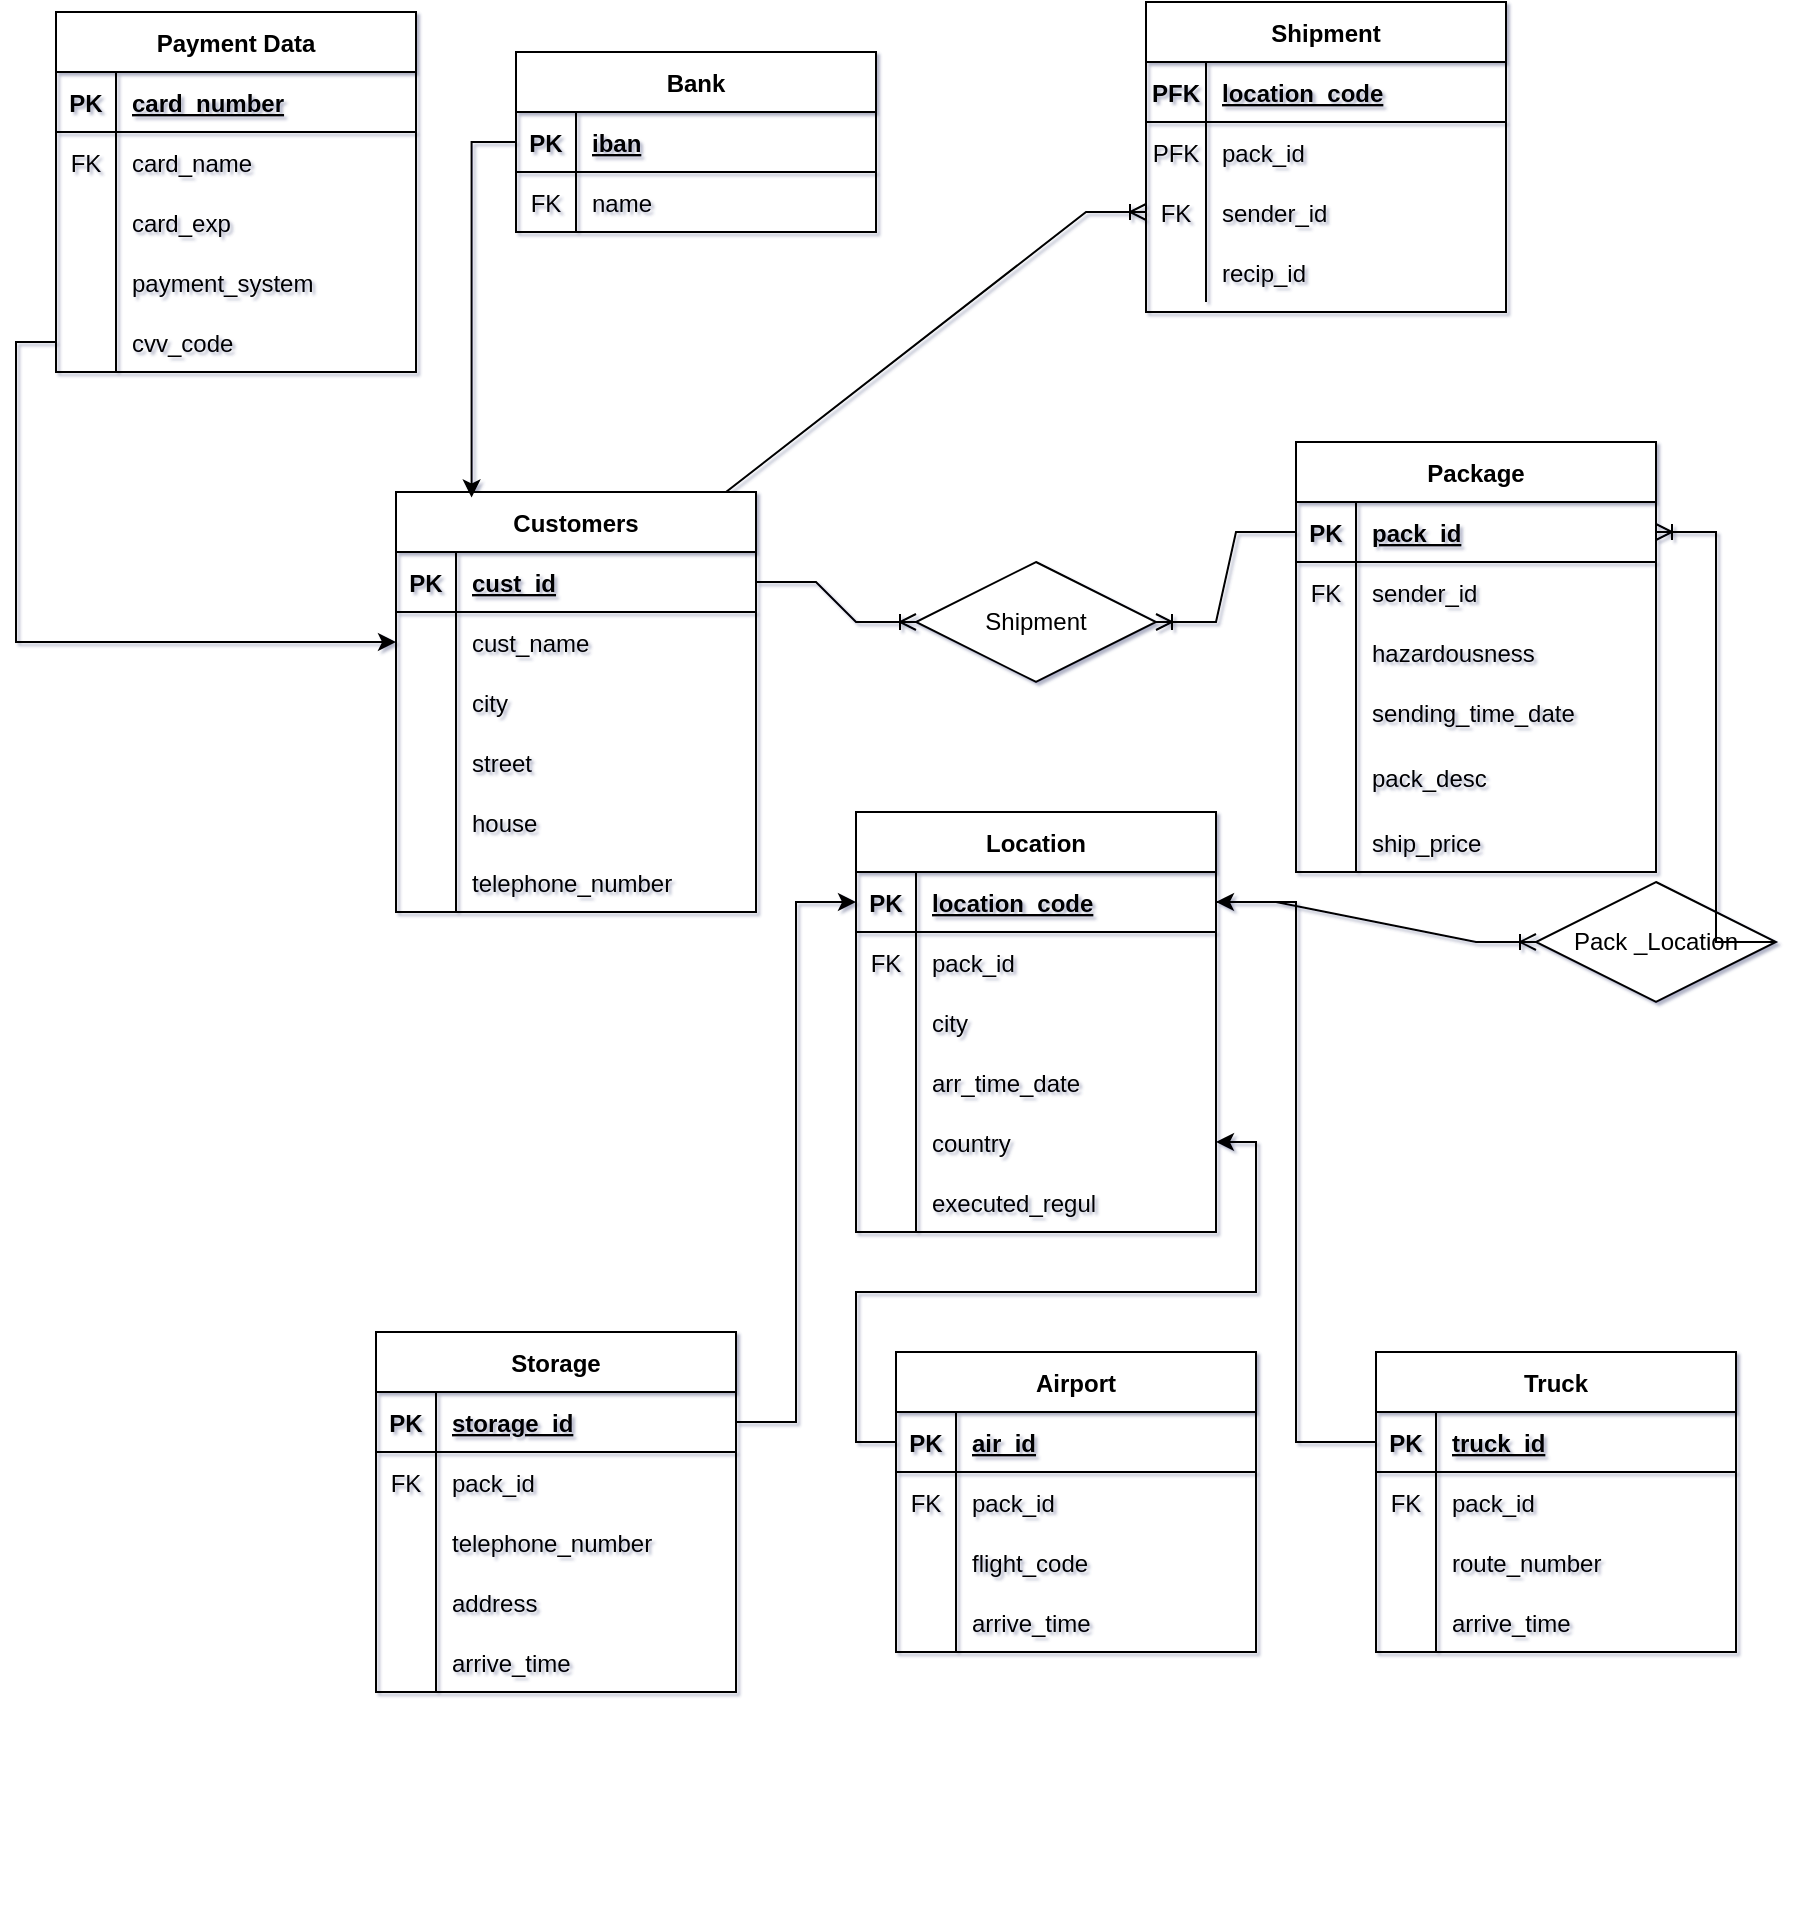<mxfile version="15.4.0" type="device"><diagram id="-fD3JtY-mgvB8SWq14IT" name="Page-1"><mxGraphModel dx="2653" dy="2042" grid="1" gridSize="10" guides="1" tooltips="1" connect="1" arrows="1" fold="1" page="1" pageScale="1" pageWidth="827" pageHeight="1169" math="0" shadow="1"><root><mxCell id="0"/><mxCell id="1" parent="0"/><mxCell id="LH8_ig7XEX3plOLMQB7P-1" value="Customers" style="shape=table;startSize=30;container=1;collapsible=1;childLayout=tableLayout;fixedRows=1;rowLines=0;fontStyle=1;align=center;resizeLast=1;" parent="1" vertex="1"><mxGeometry x="120" y="110" width="180" height="210" as="geometry"/></mxCell><mxCell id="LH8_ig7XEX3plOLMQB7P-2" value="" style="shape=partialRectangle;collapsible=0;dropTarget=0;pointerEvents=0;fillColor=none;top=0;left=0;bottom=1;right=0;points=[[0,0.5],[1,0.5]];portConstraint=eastwest;" parent="LH8_ig7XEX3plOLMQB7P-1" vertex="1"><mxGeometry y="30" width="180" height="30" as="geometry"/></mxCell><mxCell id="LH8_ig7XEX3plOLMQB7P-3" value="PK" style="shape=partialRectangle;connectable=0;fillColor=none;top=0;left=0;bottom=0;right=0;fontStyle=1;overflow=hidden;" parent="LH8_ig7XEX3plOLMQB7P-2" vertex="1"><mxGeometry width="30" height="30" as="geometry"><mxRectangle width="30" height="30" as="alternateBounds"/></mxGeometry></mxCell><mxCell id="LH8_ig7XEX3plOLMQB7P-4" value="cust_id" style="shape=partialRectangle;connectable=0;fillColor=none;top=0;left=0;bottom=0;right=0;align=left;spacingLeft=6;fontStyle=5;overflow=hidden;" parent="LH8_ig7XEX3plOLMQB7P-2" vertex="1"><mxGeometry x="30" width="150" height="30" as="geometry"><mxRectangle width="150" height="30" as="alternateBounds"/></mxGeometry></mxCell><mxCell id="LH8_ig7XEX3plOLMQB7P-5" value="" style="shape=partialRectangle;collapsible=0;dropTarget=0;pointerEvents=0;fillColor=none;top=0;left=0;bottom=0;right=0;points=[[0,0.5],[1,0.5]];portConstraint=eastwest;" parent="LH8_ig7XEX3plOLMQB7P-1" vertex="1"><mxGeometry y="60" width="180" height="30" as="geometry"/></mxCell><mxCell id="LH8_ig7XEX3plOLMQB7P-6" value="" style="shape=partialRectangle;connectable=0;fillColor=none;top=0;left=0;bottom=0;right=0;editable=1;overflow=hidden;" parent="LH8_ig7XEX3plOLMQB7P-5" vertex="1"><mxGeometry width="30" height="30" as="geometry"><mxRectangle width="30" height="30" as="alternateBounds"/></mxGeometry></mxCell><mxCell id="LH8_ig7XEX3plOLMQB7P-7" value="cust_name" style="shape=partialRectangle;connectable=0;fillColor=none;top=0;left=0;bottom=0;right=0;align=left;spacingLeft=6;overflow=hidden;" parent="LH8_ig7XEX3plOLMQB7P-5" vertex="1"><mxGeometry x="30" width="150" height="30" as="geometry"><mxRectangle width="150" height="30" as="alternateBounds"/></mxGeometry></mxCell><mxCell id="LH8_ig7XEX3plOLMQB7P-8" value="" style="shape=partialRectangle;collapsible=0;dropTarget=0;pointerEvents=0;fillColor=none;top=0;left=0;bottom=0;right=0;points=[[0,0.5],[1,0.5]];portConstraint=eastwest;" parent="LH8_ig7XEX3plOLMQB7P-1" vertex="1"><mxGeometry y="90" width="180" height="30" as="geometry"/></mxCell><mxCell id="LH8_ig7XEX3plOLMQB7P-9" value="" style="shape=partialRectangle;connectable=0;fillColor=none;top=0;left=0;bottom=0;right=0;editable=1;overflow=hidden;" parent="LH8_ig7XEX3plOLMQB7P-8" vertex="1"><mxGeometry width="30" height="30" as="geometry"><mxRectangle width="30" height="30" as="alternateBounds"/></mxGeometry></mxCell><mxCell id="LH8_ig7XEX3plOLMQB7P-10" value="city" style="shape=partialRectangle;connectable=0;fillColor=none;top=0;left=0;bottom=0;right=0;align=left;spacingLeft=6;overflow=hidden;" parent="LH8_ig7XEX3plOLMQB7P-8" vertex="1"><mxGeometry x="30" width="150" height="30" as="geometry"><mxRectangle width="150" height="30" as="alternateBounds"/></mxGeometry></mxCell><mxCell id="l93I44ReoinHnY8rsTJu-19" value="" style="shape=partialRectangle;collapsible=0;dropTarget=0;pointerEvents=0;fillColor=none;top=0;left=0;bottom=0;right=0;points=[[0,0.5],[1,0.5]];portConstraint=eastwest;" vertex="1" parent="LH8_ig7XEX3plOLMQB7P-1"><mxGeometry y="120" width="180" height="30" as="geometry"/></mxCell><mxCell id="l93I44ReoinHnY8rsTJu-20" value="" style="shape=partialRectangle;connectable=0;fillColor=none;top=0;left=0;bottom=0;right=0;editable=1;overflow=hidden;" vertex="1" parent="l93I44ReoinHnY8rsTJu-19"><mxGeometry width="30" height="30" as="geometry"><mxRectangle width="30" height="30" as="alternateBounds"/></mxGeometry></mxCell><mxCell id="l93I44ReoinHnY8rsTJu-21" value="street" style="shape=partialRectangle;connectable=0;fillColor=none;top=0;left=0;bottom=0;right=0;align=left;spacingLeft=6;overflow=hidden;" vertex="1" parent="l93I44ReoinHnY8rsTJu-19"><mxGeometry x="30" width="150" height="30" as="geometry"><mxRectangle width="150" height="30" as="alternateBounds"/></mxGeometry></mxCell><mxCell id="l93I44ReoinHnY8rsTJu-22" value="" style="shape=partialRectangle;collapsible=0;dropTarget=0;pointerEvents=0;fillColor=none;top=0;left=0;bottom=0;right=0;points=[[0,0.5],[1,0.5]];portConstraint=eastwest;" vertex="1" parent="LH8_ig7XEX3plOLMQB7P-1"><mxGeometry y="150" width="180" height="30" as="geometry"/></mxCell><mxCell id="l93I44ReoinHnY8rsTJu-23" value="" style="shape=partialRectangle;connectable=0;fillColor=none;top=0;left=0;bottom=0;right=0;editable=1;overflow=hidden;" vertex="1" parent="l93I44ReoinHnY8rsTJu-22"><mxGeometry width="30" height="30" as="geometry"><mxRectangle width="30" height="30" as="alternateBounds"/></mxGeometry></mxCell><mxCell id="l93I44ReoinHnY8rsTJu-24" value="house" style="shape=partialRectangle;connectable=0;fillColor=none;top=0;left=0;bottom=0;right=0;align=left;spacingLeft=6;overflow=hidden;" vertex="1" parent="l93I44ReoinHnY8rsTJu-22"><mxGeometry x="30" width="150" height="30" as="geometry"><mxRectangle width="150" height="30" as="alternateBounds"/></mxGeometry></mxCell><mxCell id="LH8_ig7XEX3plOLMQB7P-11" value="" style="shape=partialRectangle;collapsible=0;dropTarget=0;pointerEvents=0;fillColor=none;top=0;left=0;bottom=0;right=0;points=[[0,0.5],[1,0.5]];portConstraint=eastwest;" parent="LH8_ig7XEX3plOLMQB7P-1" vertex="1"><mxGeometry y="180" width="180" height="30" as="geometry"/></mxCell><mxCell id="LH8_ig7XEX3plOLMQB7P-12" value="" style="shape=partialRectangle;connectable=0;fillColor=none;top=0;left=0;bottom=0;right=0;editable=1;overflow=hidden;" parent="LH8_ig7XEX3plOLMQB7P-11" vertex="1"><mxGeometry width="30" height="30" as="geometry"><mxRectangle width="30" height="30" as="alternateBounds"/></mxGeometry></mxCell><mxCell id="LH8_ig7XEX3plOLMQB7P-13" value="telephone_number" style="shape=partialRectangle;connectable=0;fillColor=none;top=0;left=0;bottom=0;right=0;align=left;spacingLeft=6;overflow=hidden;" parent="LH8_ig7XEX3plOLMQB7P-11" vertex="1"><mxGeometry x="30" width="150" height="30" as="geometry"><mxRectangle width="150" height="30" as="alternateBounds"/></mxGeometry></mxCell><mxCell id="LH8_ig7XEX3plOLMQB7P-14" value="Package" style="shape=table;startSize=30;container=1;collapsible=1;childLayout=tableLayout;fixedRows=1;rowLines=0;fontStyle=1;align=center;resizeLast=1;" parent="1" vertex="1"><mxGeometry x="570" y="85" width="180" height="215" as="geometry"/></mxCell><mxCell id="LH8_ig7XEX3plOLMQB7P-15" value="" style="shape=partialRectangle;collapsible=0;dropTarget=0;pointerEvents=0;fillColor=none;top=0;left=0;bottom=1;right=0;points=[[0,0.5],[1,0.5]];portConstraint=eastwest;" parent="LH8_ig7XEX3plOLMQB7P-14" vertex="1"><mxGeometry y="30" width="180" height="30" as="geometry"/></mxCell><mxCell id="LH8_ig7XEX3plOLMQB7P-16" value="PK" style="shape=partialRectangle;connectable=0;fillColor=none;top=0;left=0;bottom=0;right=0;fontStyle=1;overflow=hidden;" parent="LH8_ig7XEX3plOLMQB7P-15" vertex="1"><mxGeometry width="30" height="30" as="geometry"><mxRectangle width="30" height="30" as="alternateBounds"/></mxGeometry></mxCell><mxCell id="LH8_ig7XEX3plOLMQB7P-17" value="pack_id" style="shape=partialRectangle;connectable=0;fillColor=none;top=0;left=0;bottom=0;right=0;align=left;spacingLeft=6;fontStyle=5;overflow=hidden;" parent="LH8_ig7XEX3plOLMQB7P-15" vertex="1"><mxGeometry x="30" width="150" height="30" as="geometry"><mxRectangle width="150" height="30" as="alternateBounds"/></mxGeometry></mxCell><mxCell id="c-_Ov89tkyLrDxBs53CL-1" value="" style="shape=partialRectangle;collapsible=0;dropTarget=0;pointerEvents=0;fillColor=none;top=0;left=0;bottom=0;right=0;points=[[0,0.5],[1,0.5]];portConstraint=eastwest;" parent="LH8_ig7XEX3plOLMQB7P-14" vertex="1"><mxGeometry y="60" width="180" height="30" as="geometry"/></mxCell><mxCell id="c-_Ov89tkyLrDxBs53CL-2" value="FK" style="shape=partialRectangle;connectable=0;fillColor=none;top=0;left=0;bottom=0;right=0;fontStyle=0;overflow=hidden;" parent="c-_Ov89tkyLrDxBs53CL-1" vertex="1"><mxGeometry width="30" height="30" as="geometry"><mxRectangle width="30" height="30" as="alternateBounds"/></mxGeometry></mxCell><mxCell id="c-_Ov89tkyLrDxBs53CL-3" value="sender_id" style="shape=partialRectangle;connectable=0;fillColor=none;top=0;left=0;bottom=0;right=0;align=left;spacingLeft=6;fontStyle=0;overflow=hidden;" parent="c-_Ov89tkyLrDxBs53CL-1" vertex="1"><mxGeometry x="30" width="150" height="30" as="geometry"><mxRectangle width="150" height="30" as="alternateBounds"/></mxGeometry></mxCell><mxCell id="LH8_ig7XEX3plOLMQB7P-21" value="" style="shape=partialRectangle;collapsible=0;dropTarget=0;pointerEvents=0;fillColor=none;top=0;left=0;bottom=0;right=0;points=[[0,0.5],[1,0.5]];portConstraint=eastwest;" parent="LH8_ig7XEX3plOLMQB7P-14" vertex="1"><mxGeometry y="90" width="180" height="30" as="geometry"/></mxCell><mxCell id="LH8_ig7XEX3plOLMQB7P-22" value="" style="shape=partialRectangle;connectable=0;fillColor=none;top=0;left=0;bottom=0;right=0;editable=1;overflow=hidden;" parent="LH8_ig7XEX3plOLMQB7P-21" vertex="1"><mxGeometry width="30" height="30" as="geometry"><mxRectangle width="30" height="30" as="alternateBounds"/></mxGeometry></mxCell><mxCell id="LH8_ig7XEX3plOLMQB7P-23" value="hazardousness" style="shape=partialRectangle;connectable=0;fillColor=none;top=0;left=0;bottom=0;right=0;align=left;spacingLeft=6;overflow=hidden;" parent="LH8_ig7XEX3plOLMQB7P-21" vertex="1"><mxGeometry x="30" width="150" height="30" as="geometry"><mxRectangle width="150" height="30" as="alternateBounds"/></mxGeometry></mxCell><mxCell id="LH8_ig7XEX3plOLMQB7P-24" value="" style="shape=partialRectangle;collapsible=0;dropTarget=0;pointerEvents=0;fillColor=none;top=0;left=0;bottom=0;right=0;points=[[0,0.5],[1,0.5]];portConstraint=eastwest;" parent="LH8_ig7XEX3plOLMQB7P-14" vertex="1"><mxGeometry y="120" width="180" height="30" as="geometry"/></mxCell><mxCell id="LH8_ig7XEX3plOLMQB7P-25" value="" style="shape=partialRectangle;connectable=0;fillColor=none;top=0;left=0;bottom=0;right=0;editable=1;overflow=hidden;" parent="LH8_ig7XEX3plOLMQB7P-24" vertex="1"><mxGeometry width="30" height="30" as="geometry"><mxRectangle width="30" height="30" as="alternateBounds"/></mxGeometry></mxCell><mxCell id="LH8_ig7XEX3plOLMQB7P-26" value="sending_time_date" style="shape=partialRectangle;connectable=0;fillColor=none;top=0;left=0;bottom=0;right=0;align=left;spacingLeft=6;overflow=hidden;" parent="LH8_ig7XEX3plOLMQB7P-24" vertex="1"><mxGeometry x="30" width="150" height="30" as="geometry"><mxRectangle width="150" height="30" as="alternateBounds"/></mxGeometry></mxCell><mxCell id="LH8_ig7XEX3plOLMQB7P-18" value="" style="shape=partialRectangle;collapsible=0;dropTarget=0;pointerEvents=0;fillColor=none;top=0;left=0;bottom=0;right=0;points=[[0,0.5],[1,0.5]];portConstraint=eastwest;" parent="LH8_ig7XEX3plOLMQB7P-14" vertex="1"><mxGeometry y="150" width="180" height="35" as="geometry"/></mxCell><mxCell id="LH8_ig7XEX3plOLMQB7P-19" value="" style="shape=partialRectangle;connectable=0;fillColor=none;top=0;left=0;bottom=0;right=0;editable=1;overflow=hidden;" parent="LH8_ig7XEX3plOLMQB7P-18" vertex="1"><mxGeometry width="30" height="35" as="geometry"><mxRectangle width="30" height="35" as="alternateBounds"/></mxGeometry></mxCell><mxCell id="LH8_ig7XEX3plOLMQB7P-20" value="pack_desc" style="shape=partialRectangle;connectable=0;fillColor=none;top=0;left=0;bottom=0;right=0;align=left;spacingLeft=6;overflow=hidden;" parent="LH8_ig7XEX3plOLMQB7P-18" vertex="1"><mxGeometry x="30" width="150" height="35" as="geometry"><mxRectangle width="150" height="35" as="alternateBounds"/></mxGeometry></mxCell><mxCell id="l93I44ReoinHnY8rsTJu-16" value="" style="shape=partialRectangle;collapsible=0;dropTarget=0;pointerEvents=0;fillColor=none;top=0;left=0;bottom=0;right=0;points=[[0,0.5],[1,0.5]];portConstraint=eastwest;" vertex="1" parent="LH8_ig7XEX3plOLMQB7P-14"><mxGeometry y="185" width="180" height="30" as="geometry"/></mxCell><mxCell id="l93I44ReoinHnY8rsTJu-17" value="" style="shape=partialRectangle;connectable=0;fillColor=none;top=0;left=0;bottom=0;right=0;editable=1;overflow=hidden;" vertex="1" parent="l93I44ReoinHnY8rsTJu-16"><mxGeometry width="30" height="30" as="geometry"><mxRectangle width="30" height="30" as="alternateBounds"/></mxGeometry></mxCell><mxCell id="l93I44ReoinHnY8rsTJu-18" value="ship_price" style="shape=partialRectangle;connectable=0;fillColor=none;top=0;left=0;bottom=0;right=0;align=left;spacingLeft=6;overflow=hidden;" vertex="1" parent="l93I44ReoinHnY8rsTJu-16"><mxGeometry x="30" width="150" height="30" as="geometry"><mxRectangle width="150" height="30" as="alternateBounds"/></mxGeometry></mxCell><mxCell id="LH8_ig7XEX3plOLMQB7P-32" value="Shipment" style="shape=rhombus;perimeter=rhombusPerimeter;whiteSpace=wrap;html=1;align=center;" parent="1" vertex="1"><mxGeometry x="380" y="145" width="120" height="60" as="geometry"/></mxCell><mxCell id="LH8_ig7XEX3plOLMQB7P-36" value="Payment Data" style="shape=table;startSize=30;container=1;collapsible=1;childLayout=tableLayout;fixedRows=1;rowLines=0;fontStyle=1;align=center;resizeLast=1;" parent="1" vertex="1"><mxGeometry x="-50" y="-130" width="180" height="180" as="geometry"/></mxCell><mxCell id="LH8_ig7XEX3plOLMQB7P-37" value="" style="shape=partialRectangle;collapsible=0;dropTarget=0;pointerEvents=0;fillColor=none;top=0;left=0;bottom=1;right=0;points=[[0,0.5],[1,0.5]];portConstraint=eastwest;" parent="LH8_ig7XEX3plOLMQB7P-36" vertex="1"><mxGeometry y="30" width="180" height="30" as="geometry"/></mxCell><mxCell id="LH8_ig7XEX3plOLMQB7P-38" value="PK" style="shape=partialRectangle;connectable=0;fillColor=none;top=0;left=0;bottom=0;right=0;fontStyle=1;overflow=hidden;" parent="LH8_ig7XEX3plOLMQB7P-37" vertex="1"><mxGeometry width="30" height="30" as="geometry"><mxRectangle width="30" height="30" as="alternateBounds"/></mxGeometry></mxCell><mxCell id="LH8_ig7XEX3plOLMQB7P-39" value="card_number" style="shape=partialRectangle;connectable=0;fillColor=none;top=0;left=0;bottom=0;right=0;align=left;spacingLeft=6;fontStyle=5;overflow=hidden;" parent="LH8_ig7XEX3plOLMQB7P-37" vertex="1"><mxGeometry x="30" width="150" height="30" as="geometry"><mxRectangle width="150" height="30" as="alternateBounds"/></mxGeometry></mxCell><mxCell id="LH8_ig7XEX3plOLMQB7P-43" value="" style="shape=partialRectangle;collapsible=0;dropTarget=0;pointerEvents=0;fillColor=none;top=0;left=0;bottom=0;right=0;points=[[0,0.5],[1,0.5]];portConstraint=eastwest;" parent="LH8_ig7XEX3plOLMQB7P-36" vertex="1"><mxGeometry y="60" width="180" height="30" as="geometry"/></mxCell><mxCell id="LH8_ig7XEX3plOLMQB7P-44" value="FK" style="shape=partialRectangle;connectable=0;fillColor=none;top=0;left=0;bottom=0;right=0;editable=1;overflow=hidden;" parent="LH8_ig7XEX3plOLMQB7P-43" vertex="1"><mxGeometry width="30" height="30" as="geometry"><mxRectangle width="30" height="30" as="alternateBounds"/></mxGeometry></mxCell><mxCell id="LH8_ig7XEX3plOLMQB7P-45" value="card_name" style="shape=partialRectangle;connectable=0;fillColor=none;top=0;left=0;bottom=0;right=0;align=left;spacingLeft=6;overflow=hidden;" parent="LH8_ig7XEX3plOLMQB7P-43" vertex="1"><mxGeometry x="30" width="150" height="30" as="geometry"><mxRectangle width="150" height="30" as="alternateBounds"/></mxGeometry></mxCell><mxCell id="LH8_ig7XEX3plOLMQB7P-40" value="" style="shape=partialRectangle;collapsible=0;dropTarget=0;pointerEvents=0;fillColor=none;top=0;left=0;bottom=0;right=0;points=[[0,0.5],[1,0.5]];portConstraint=eastwest;" parent="LH8_ig7XEX3plOLMQB7P-36" vertex="1"><mxGeometry y="90" width="180" height="30" as="geometry"/></mxCell><mxCell id="LH8_ig7XEX3plOLMQB7P-41" value="" style="shape=partialRectangle;connectable=0;fillColor=none;top=0;left=0;bottom=0;right=0;editable=1;overflow=hidden;" parent="LH8_ig7XEX3plOLMQB7P-40" vertex="1"><mxGeometry width="30" height="30" as="geometry"><mxRectangle width="30" height="30" as="alternateBounds"/></mxGeometry></mxCell><mxCell id="LH8_ig7XEX3plOLMQB7P-42" value="card_exp" style="shape=partialRectangle;connectable=0;fillColor=none;top=0;left=0;bottom=0;right=0;align=left;spacingLeft=6;overflow=hidden;" parent="LH8_ig7XEX3plOLMQB7P-40" vertex="1"><mxGeometry x="30" width="150" height="30" as="geometry"><mxRectangle width="150" height="30" as="alternateBounds"/></mxGeometry></mxCell><mxCell id="LH8_ig7XEX3plOLMQB7P-46" value="" style="shape=partialRectangle;collapsible=0;dropTarget=0;pointerEvents=0;fillColor=none;top=0;left=0;bottom=0;right=0;points=[[0,0.5],[1,0.5]];portConstraint=eastwest;" parent="LH8_ig7XEX3plOLMQB7P-36" vertex="1"><mxGeometry y="120" width="180" height="30" as="geometry"/></mxCell><mxCell id="LH8_ig7XEX3plOLMQB7P-47" value="" style="shape=partialRectangle;connectable=0;fillColor=none;top=0;left=0;bottom=0;right=0;editable=1;overflow=hidden;" parent="LH8_ig7XEX3plOLMQB7P-46" vertex="1"><mxGeometry width="30" height="30" as="geometry"><mxRectangle width="30" height="30" as="alternateBounds"/></mxGeometry></mxCell><mxCell id="LH8_ig7XEX3plOLMQB7P-48" value="payment_system" style="shape=partialRectangle;connectable=0;fillColor=none;top=0;left=0;bottom=0;right=0;align=left;spacingLeft=6;overflow=hidden;" parent="LH8_ig7XEX3plOLMQB7P-46" vertex="1"><mxGeometry x="30" width="150" height="30" as="geometry"><mxRectangle width="150" height="30" as="alternateBounds"/></mxGeometry></mxCell><mxCell id="LH8_ig7XEX3plOLMQB7P-49" value="" style="shape=partialRectangle;collapsible=0;dropTarget=0;pointerEvents=0;fillColor=none;top=0;left=0;bottom=0;right=0;points=[[0,0.5],[1,0.5]];portConstraint=eastwest;" parent="LH8_ig7XEX3plOLMQB7P-36" vertex="1"><mxGeometry y="150" width="180" height="30" as="geometry"/></mxCell><mxCell id="LH8_ig7XEX3plOLMQB7P-50" value="" style="shape=partialRectangle;connectable=0;fillColor=none;top=0;left=0;bottom=0;right=0;editable=1;overflow=hidden;" parent="LH8_ig7XEX3plOLMQB7P-49" vertex="1"><mxGeometry width="30" height="30" as="geometry"><mxRectangle width="30" height="30" as="alternateBounds"/></mxGeometry></mxCell><mxCell id="LH8_ig7XEX3plOLMQB7P-51" value="cvv_code" style="shape=partialRectangle;connectable=0;fillColor=none;top=0;left=0;bottom=0;right=0;align=left;spacingLeft=6;overflow=hidden;" parent="LH8_ig7XEX3plOLMQB7P-49" vertex="1"><mxGeometry x="30" width="150" height="30" as="geometry"><mxRectangle width="150" height="30" as="alternateBounds"/></mxGeometry></mxCell><mxCell id="LH8_ig7XEX3plOLMQB7P-52" value="Bank" style="shape=table;startSize=30;container=1;collapsible=1;childLayout=tableLayout;fixedRows=1;rowLines=0;fontStyle=1;align=center;resizeLast=1;" parent="1" vertex="1"><mxGeometry x="180" y="-110" width="180" height="90" as="geometry"/></mxCell><mxCell id="LH8_ig7XEX3plOLMQB7P-53" value="" style="shape=partialRectangle;collapsible=0;dropTarget=0;pointerEvents=0;fillColor=none;top=0;left=0;bottom=1;right=0;points=[[0,0.5],[1,0.5]];portConstraint=eastwest;" parent="LH8_ig7XEX3plOLMQB7P-52" vertex="1"><mxGeometry y="30" width="180" height="30" as="geometry"/></mxCell><mxCell id="LH8_ig7XEX3plOLMQB7P-54" value="PK" style="shape=partialRectangle;connectable=0;fillColor=none;top=0;left=0;bottom=0;right=0;fontStyle=1;overflow=hidden;" parent="LH8_ig7XEX3plOLMQB7P-53" vertex="1"><mxGeometry width="30" height="30" as="geometry"><mxRectangle width="30" height="30" as="alternateBounds"/></mxGeometry></mxCell><mxCell id="LH8_ig7XEX3plOLMQB7P-55" value="iban" style="shape=partialRectangle;connectable=0;fillColor=none;top=0;left=0;bottom=0;right=0;align=left;spacingLeft=6;fontStyle=5;overflow=hidden;" parent="LH8_ig7XEX3plOLMQB7P-53" vertex="1"><mxGeometry x="30" width="150" height="30" as="geometry"><mxRectangle width="150" height="30" as="alternateBounds"/></mxGeometry></mxCell><mxCell id="LH8_ig7XEX3plOLMQB7P-67" value="" style="shape=partialRectangle;collapsible=0;dropTarget=0;pointerEvents=0;fillColor=none;top=0;left=0;bottom=0;right=0;points=[[0,0.5],[1,0.5]];portConstraint=eastwest;" parent="LH8_ig7XEX3plOLMQB7P-52" vertex="1"><mxGeometry y="60" width="180" height="30" as="geometry"/></mxCell><mxCell id="LH8_ig7XEX3plOLMQB7P-68" value="FK" style="shape=partialRectangle;connectable=0;fillColor=none;top=0;left=0;bottom=0;right=0;editable=1;overflow=hidden;" parent="LH8_ig7XEX3plOLMQB7P-67" vertex="1"><mxGeometry width="30" height="30" as="geometry"><mxRectangle width="30" height="30" as="alternateBounds"/></mxGeometry></mxCell><mxCell id="LH8_ig7XEX3plOLMQB7P-69" value="name" style="shape=partialRectangle;connectable=0;fillColor=none;top=0;left=0;bottom=0;right=0;align=left;spacingLeft=6;overflow=hidden;" parent="LH8_ig7XEX3plOLMQB7P-67" vertex="1"><mxGeometry x="30" width="150" height="30" as="geometry"><mxRectangle width="150" height="30" as="alternateBounds"/></mxGeometry></mxCell><mxCell id="LH8_ig7XEX3plOLMQB7P-65" style="edgeStyle=orthogonalEdgeStyle;rounded=0;orthogonalLoop=1;jettySize=auto;html=1;exitX=0;exitY=0.5;exitDx=0;exitDy=0;entryX=0.21;entryY=0.013;entryDx=0;entryDy=0;entryPerimeter=0;" parent="1" source="LH8_ig7XEX3plOLMQB7P-53" target="LH8_ig7XEX3plOLMQB7P-1" edge="1"><mxGeometry relative="1" as="geometry"/></mxCell><mxCell id="LH8_ig7XEX3plOLMQB7P-66" style="edgeStyle=orthogonalEdgeStyle;rounded=0;orthogonalLoop=1;jettySize=auto;html=1;exitX=0;exitY=0.5;exitDx=0;exitDy=0;entryX=0;entryY=0.5;entryDx=0;entryDy=0;" parent="1" source="LH8_ig7XEX3plOLMQB7P-49" target="LH8_ig7XEX3plOLMQB7P-5" edge="1"><mxGeometry relative="1" as="geometry"/></mxCell><mxCell id="LH8_ig7XEX3plOLMQB7P-72" value="Pack _Location" style="shape=rhombus;perimeter=rhombusPerimeter;whiteSpace=wrap;html=1;align=center;" parent="1" vertex="1"><mxGeometry x="690" y="305" width="120" height="60" as="geometry"/></mxCell><mxCell id="LH8_ig7XEX3plOLMQB7P-76" value="" style="edgeStyle=entityRelationEdgeStyle;fontSize=12;html=1;endArrow=ERoneToMany;rounded=0;entryX=1;entryY=0.5;entryDx=0;entryDy=0;exitX=1;exitY=0.5;exitDx=0;exitDy=0;strokeColor=none;" parent="1" source="LH8_ig7XEX3plOLMQB7P-72" target="LH8_ig7XEX3plOLMQB7P-15" edge="1"><mxGeometry width="100" height="100" relative="1" as="geometry"><mxPoint x="790" y="350" as="sourcePoint"/><mxPoint x="890" y="160" as="targetPoint"/></mxGeometry></mxCell><mxCell id="LH8_ig7XEX3plOLMQB7P-77" value="" style="edgeStyle=entityRelationEdgeStyle;fontSize=12;html=1;endArrow=ERoneToMany;rounded=0;exitX=1;exitY=0.5;exitDx=0;exitDy=0;entryX=1;entryY=0.5;entryDx=0;entryDy=0;" parent="1" source="LH8_ig7XEX3plOLMQB7P-72" target="LH8_ig7XEX3plOLMQB7P-15" edge="1"><mxGeometry width="100" height="100" relative="1" as="geometry"><mxPoint x="630" y="440" as="sourcePoint"/><mxPoint x="730" y="340" as="targetPoint"/></mxGeometry></mxCell><mxCell id="LH8_ig7XEX3plOLMQB7P-78" value="" style="edgeStyle=entityRelationEdgeStyle;fontSize=12;html=1;endArrow=ERoneToMany;rounded=0;entryX=0;entryY=0.5;entryDx=0;entryDy=0;exitX=1;exitY=0.5;exitDx=0;exitDy=0;" parent="1" source="LH8_ig7XEX3plOLMQB7P-80" target="LH8_ig7XEX3plOLMQB7P-72" edge="1"><mxGeometry width="100" height="100" relative="1" as="geometry"><mxPoint x="580" y="540" as="sourcePoint"/><mxPoint x="680" y="440" as="targetPoint"/></mxGeometry></mxCell><mxCell id="LH8_ig7XEX3plOLMQB7P-79" value="Location" style="shape=table;startSize=30;container=1;collapsible=1;childLayout=tableLayout;fixedRows=1;rowLines=0;fontStyle=1;align=center;resizeLast=1;" parent="1" vertex="1"><mxGeometry x="350" y="270" width="180" height="210" as="geometry"/></mxCell><mxCell id="LH8_ig7XEX3plOLMQB7P-80" value="" style="shape=partialRectangle;collapsible=0;dropTarget=0;pointerEvents=0;fillColor=none;top=0;left=0;bottom=1;right=0;points=[[0,0.5],[1,0.5]];portConstraint=eastwest;" parent="LH8_ig7XEX3plOLMQB7P-79" vertex="1"><mxGeometry y="30" width="180" height="30" as="geometry"/></mxCell><mxCell id="LH8_ig7XEX3plOLMQB7P-81" value="PK" style="shape=partialRectangle;connectable=0;fillColor=none;top=0;left=0;bottom=0;right=0;fontStyle=1;overflow=hidden;" parent="LH8_ig7XEX3plOLMQB7P-80" vertex="1"><mxGeometry width="30" height="30" as="geometry"><mxRectangle width="30" height="30" as="alternateBounds"/></mxGeometry></mxCell><mxCell id="LH8_ig7XEX3plOLMQB7P-82" value="location_code" style="shape=partialRectangle;connectable=0;fillColor=none;top=0;left=0;bottom=0;right=0;align=left;spacingLeft=6;fontStyle=5;overflow=hidden;" parent="LH8_ig7XEX3plOLMQB7P-80" vertex="1"><mxGeometry x="30" width="150" height="30" as="geometry"><mxRectangle width="150" height="30" as="alternateBounds"/></mxGeometry></mxCell><mxCell id="c-_Ov89tkyLrDxBs53CL-9" value="" style="shape=partialRectangle;collapsible=0;dropTarget=0;pointerEvents=0;fillColor=none;top=0;left=0;bottom=0;right=0;points=[[0,0.5],[1,0.5]];portConstraint=eastwest;" parent="LH8_ig7XEX3plOLMQB7P-79" vertex="1"><mxGeometry y="60" width="180" height="30" as="geometry"/></mxCell><mxCell id="c-_Ov89tkyLrDxBs53CL-10" value="FK" style="shape=partialRectangle;connectable=0;fillColor=none;top=0;left=0;bottom=0;right=0;fontStyle=0;overflow=hidden;" parent="c-_Ov89tkyLrDxBs53CL-9" vertex="1"><mxGeometry width="30" height="30" as="geometry"><mxRectangle width="30" height="30" as="alternateBounds"/></mxGeometry></mxCell><mxCell id="c-_Ov89tkyLrDxBs53CL-11" value="pack_id" style="shape=partialRectangle;connectable=0;fillColor=none;top=0;left=0;bottom=0;right=0;align=left;spacingLeft=6;fontStyle=0;overflow=hidden;" parent="c-_Ov89tkyLrDxBs53CL-9" vertex="1"><mxGeometry x="30" width="150" height="30" as="geometry"><mxRectangle width="150" height="30" as="alternateBounds"/></mxGeometry></mxCell><mxCell id="LH8_ig7XEX3plOLMQB7P-86" value="" style="shape=partialRectangle;collapsible=0;dropTarget=0;pointerEvents=0;fillColor=none;top=0;left=0;bottom=0;right=0;points=[[0,0.5],[1,0.5]];portConstraint=eastwest;" parent="LH8_ig7XEX3plOLMQB7P-79" vertex="1"><mxGeometry y="90" width="180" height="30" as="geometry"/></mxCell><mxCell id="LH8_ig7XEX3plOLMQB7P-87" value="" style="shape=partialRectangle;connectable=0;fillColor=none;top=0;left=0;bottom=0;right=0;editable=1;overflow=hidden;" parent="LH8_ig7XEX3plOLMQB7P-86" vertex="1"><mxGeometry width="30" height="30" as="geometry"><mxRectangle width="30" height="30" as="alternateBounds"/></mxGeometry></mxCell><mxCell id="LH8_ig7XEX3plOLMQB7P-88" value="city" style="shape=partialRectangle;connectable=0;fillColor=none;top=0;left=0;bottom=0;right=0;align=left;spacingLeft=6;overflow=hidden;" parent="LH8_ig7XEX3plOLMQB7P-86" vertex="1"><mxGeometry x="30" width="150" height="30" as="geometry"><mxRectangle width="150" height="30" as="alternateBounds"/></mxGeometry></mxCell><mxCell id="LH8_ig7XEX3plOLMQB7P-89" value="" style="shape=partialRectangle;collapsible=0;dropTarget=0;pointerEvents=0;fillColor=none;top=0;left=0;bottom=0;right=0;points=[[0,0.5],[1,0.5]];portConstraint=eastwest;" parent="LH8_ig7XEX3plOLMQB7P-79" vertex="1"><mxGeometry y="120" width="180" height="30" as="geometry"/></mxCell><mxCell id="LH8_ig7XEX3plOLMQB7P-90" value="" style="shape=partialRectangle;connectable=0;fillColor=none;top=0;left=0;bottom=0;right=0;editable=1;overflow=hidden;" parent="LH8_ig7XEX3plOLMQB7P-89" vertex="1"><mxGeometry width="30" height="30" as="geometry"><mxRectangle width="30" height="30" as="alternateBounds"/></mxGeometry></mxCell><mxCell id="LH8_ig7XEX3plOLMQB7P-91" value="arr_time_date" style="shape=partialRectangle;connectable=0;fillColor=none;top=0;left=0;bottom=0;right=0;align=left;spacingLeft=6;overflow=hidden;" parent="LH8_ig7XEX3plOLMQB7P-89" vertex="1"><mxGeometry x="30" width="150" height="30" as="geometry"><mxRectangle width="150" height="30" as="alternateBounds"/></mxGeometry></mxCell><mxCell id="LH8_ig7XEX3plOLMQB7P-83" value="" style="shape=partialRectangle;collapsible=0;dropTarget=0;pointerEvents=0;fillColor=none;top=0;left=0;bottom=0;right=0;points=[[0,0.5],[1,0.5]];portConstraint=eastwest;" parent="LH8_ig7XEX3plOLMQB7P-79" vertex="1"><mxGeometry y="150" width="180" height="30" as="geometry"/></mxCell><mxCell id="LH8_ig7XEX3plOLMQB7P-84" value="" style="shape=partialRectangle;connectable=0;fillColor=none;top=0;left=0;bottom=0;right=0;editable=1;overflow=hidden;" parent="LH8_ig7XEX3plOLMQB7P-83" vertex="1"><mxGeometry width="30" height="30" as="geometry"><mxRectangle width="30" height="30" as="alternateBounds"/></mxGeometry></mxCell><mxCell id="LH8_ig7XEX3plOLMQB7P-85" value="country" style="shape=partialRectangle;connectable=0;fillColor=none;top=0;left=0;bottom=0;right=0;align=left;spacingLeft=6;overflow=hidden;" parent="LH8_ig7XEX3plOLMQB7P-83" vertex="1"><mxGeometry x="30" width="150" height="30" as="geometry"><mxRectangle width="150" height="30" as="alternateBounds"/></mxGeometry></mxCell><mxCell id="l93I44ReoinHnY8rsTJu-25" value="" style="shape=partialRectangle;collapsible=0;dropTarget=0;pointerEvents=0;fillColor=none;top=0;left=0;bottom=0;right=0;points=[[0,0.5],[1,0.5]];portConstraint=eastwest;" vertex="1" parent="LH8_ig7XEX3plOLMQB7P-79"><mxGeometry y="180" width="180" height="30" as="geometry"/></mxCell><mxCell id="l93I44ReoinHnY8rsTJu-26" value="" style="shape=partialRectangle;connectable=0;fillColor=none;top=0;left=0;bottom=0;right=0;editable=1;overflow=hidden;" vertex="1" parent="l93I44ReoinHnY8rsTJu-25"><mxGeometry width="30" height="30" as="geometry"><mxRectangle width="30" height="30" as="alternateBounds"/></mxGeometry></mxCell><mxCell id="l93I44ReoinHnY8rsTJu-27" value="executed_regul" style="shape=partialRectangle;connectable=0;fillColor=none;top=0;left=0;bottom=0;right=0;align=left;spacingLeft=6;overflow=hidden;" vertex="1" parent="l93I44ReoinHnY8rsTJu-25"><mxGeometry x="30" width="150" height="30" as="geometry"><mxRectangle width="150" height="30" as="alternateBounds"/></mxGeometry></mxCell><mxCell id="LH8_ig7XEX3plOLMQB7P-96" value="Storage" style="shape=table;startSize=30;container=1;collapsible=1;childLayout=tableLayout;fixedRows=1;rowLines=0;fontStyle=1;align=center;resizeLast=1;" parent="1" vertex="1"><mxGeometry x="110" y="530" width="180" height="180" as="geometry"/></mxCell><mxCell id="LH8_ig7XEX3plOLMQB7P-97" value="" style="shape=partialRectangle;collapsible=0;dropTarget=0;pointerEvents=0;fillColor=none;top=0;left=0;bottom=1;right=0;points=[[0,0.5],[1,0.5]];portConstraint=eastwest;" parent="LH8_ig7XEX3plOLMQB7P-96" vertex="1"><mxGeometry y="30" width="180" height="30" as="geometry"/></mxCell><mxCell id="LH8_ig7XEX3plOLMQB7P-98" value="PK" style="shape=partialRectangle;connectable=0;fillColor=none;top=0;left=0;bottom=0;right=0;fontStyle=1;overflow=hidden;" parent="LH8_ig7XEX3plOLMQB7P-97" vertex="1"><mxGeometry width="30" height="30" as="geometry"><mxRectangle width="30" height="30" as="alternateBounds"/></mxGeometry></mxCell><mxCell id="LH8_ig7XEX3plOLMQB7P-99" value="storage_id" style="shape=partialRectangle;connectable=0;fillColor=none;top=0;left=0;bottom=0;right=0;align=left;spacingLeft=6;fontStyle=5;overflow=hidden;" parent="LH8_ig7XEX3plOLMQB7P-97" vertex="1"><mxGeometry x="30" width="150" height="30" as="geometry"><mxRectangle width="150" height="30" as="alternateBounds"/></mxGeometry></mxCell><mxCell id="c-_Ov89tkyLrDxBs53CL-18" value="" style="shape=partialRectangle;collapsible=0;dropTarget=0;pointerEvents=0;fillColor=none;top=0;left=0;bottom=0;right=0;points=[[0,0.5],[1,0.5]];portConstraint=eastwest;" parent="LH8_ig7XEX3plOLMQB7P-96" vertex="1"><mxGeometry y="60" width="180" height="30" as="geometry"/></mxCell><mxCell id="c-_Ov89tkyLrDxBs53CL-19" value="FK" style="shape=partialRectangle;connectable=0;fillColor=none;top=0;left=0;bottom=0;right=0;fontStyle=0;overflow=hidden;" parent="c-_Ov89tkyLrDxBs53CL-18" vertex="1"><mxGeometry width="30" height="30" as="geometry"><mxRectangle width="30" height="30" as="alternateBounds"/></mxGeometry></mxCell><mxCell id="c-_Ov89tkyLrDxBs53CL-20" value="pack_id" style="shape=partialRectangle;connectable=0;fillColor=none;top=0;left=0;bottom=0;right=0;align=left;spacingLeft=6;fontStyle=0;overflow=hidden;" parent="c-_Ov89tkyLrDxBs53CL-18" vertex="1"><mxGeometry x="30" width="150" height="30" as="geometry"><mxRectangle width="150" height="30" as="alternateBounds"/></mxGeometry></mxCell><mxCell id="LH8_ig7XEX3plOLMQB7P-100" value="" style="shape=partialRectangle;collapsible=0;dropTarget=0;pointerEvents=0;fillColor=none;top=0;left=0;bottom=0;right=0;points=[[0,0.5],[1,0.5]];portConstraint=eastwest;" parent="LH8_ig7XEX3plOLMQB7P-96" vertex="1"><mxGeometry y="90" width="180" height="30" as="geometry"/></mxCell><mxCell id="LH8_ig7XEX3plOLMQB7P-101" value="" style="shape=partialRectangle;connectable=0;fillColor=none;top=0;left=0;bottom=0;right=0;editable=1;overflow=hidden;" parent="LH8_ig7XEX3plOLMQB7P-100" vertex="1"><mxGeometry width="30" height="30" as="geometry"><mxRectangle width="30" height="30" as="alternateBounds"/></mxGeometry></mxCell><mxCell id="LH8_ig7XEX3plOLMQB7P-102" value="telephone_number" style="shape=partialRectangle;connectable=0;fillColor=none;top=0;left=0;bottom=0;right=0;align=left;spacingLeft=6;overflow=hidden;" parent="LH8_ig7XEX3plOLMQB7P-100" vertex="1"><mxGeometry x="30" width="150" height="30" as="geometry"><mxRectangle width="150" height="30" as="alternateBounds"/></mxGeometry></mxCell><mxCell id="LH8_ig7XEX3plOLMQB7P-103" value="" style="shape=partialRectangle;collapsible=0;dropTarget=0;pointerEvents=0;fillColor=none;top=0;left=0;bottom=0;right=0;points=[[0,0.5],[1,0.5]];portConstraint=eastwest;" parent="LH8_ig7XEX3plOLMQB7P-96" vertex="1"><mxGeometry y="120" width="180" height="30" as="geometry"/></mxCell><mxCell id="LH8_ig7XEX3plOLMQB7P-104" value="" style="shape=partialRectangle;connectable=0;fillColor=none;top=0;left=0;bottom=0;right=0;editable=1;overflow=hidden;" parent="LH8_ig7XEX3plOLMQB7P-103" vertex="1"><mxGeometry width="30" height="30" as="geometry"><mxRectangle width="30" height="30" as="alternateBounds"/></mxGeometry></mxCell><mxCell id="LH8_ig7XEX3plOLMQB7P-105" value="address" style="shape=partialRectangle;connectable=0;fillColor=none;top=0;left=0;bottom=0;right=0;align=left;spacingLeft=6;overflow=hidden;" parent="LH8_ig7XEX3plOLMQB7P-103" vertex="1"><mxGeometry x="30" width="150" height="30" as="geometry"><mxRectangle width="150" height="30" as="alternateBounds"/></mxGeometry></mxCell><mxCell id="l93I44ReoinHnY8rsTJu-28" value="" style="shape=partialRectangle;collapsible=0;dropTarget=0;pointerEvents=0;fillColor=none;top=0;left=0;bottom=0;right=0;points=[[0,0.5],[1,0.5]];portConstraint=eastwest;" vertex="1" parent="LH8_ig7XEX3plOLMQB7P-96"><mxGeometry y="150" width="180" height="30" as="geometry"/></mxCell><mxCell id="l93I44ReoinHnY8rsTJu-29" value="" style="shape=partialRectangle;connectable=0;fillColor=none;top=0;left=0;bottom=0;right=0;editable=1;overflow=hidden;" vertex="1" parent="l93I44ReoinHnY8rsTJu-28"><mxGeometry width="30" height="30" as="geometry"><mxRectangle width="30" height="30" as="alternateBounds"/></mxGeometry></mxCell><mxCell id="l93I44ReoinHnY8rsTJu-30" value="arrive_time" style="shape=partialRectangle;connectable=0;fillColor=none;top=0;left=0;bottom=0;right=0;align=left;spacingLeft=6;overflow=hidden;" vertex="1" parent="l93I44ReoinHnY8rsTJu-28"><mxGeometry x="30" width="150" height="30" as="geometry"><mxRectangle width="150" height="30" as="alternateBounds"/></mxGeometry></mxCell><mxCell id="LH8_ig7XEX3plOLMQB7P-109" style="edgeStyle=orthogonalEdgeStyle;rounded=0;orthogonalLoop=1;jettySize=auto;html=1;exitX=1;exitY=0.5;exitDx=0;exitDy=0;entryX=0;entryY=0.5;entryDx=0;entryDy=0;" parent="1" source="LH8_ig7XEX3plOLMQB7P-97" target="LH8_ig7XEX3plOLMQB7P-80" edge="1"><mxGeometry relative="1" as="geometry"/></mxCell><mxCell id="LH8_ig7XEX3plOLMQB7P-110" value="Airport" style="shape=table;startSize=30;container=1;collapsible=1;childLayout=tableLayout;fixedRows=1;rowLines=0;fontStyle=1;align=center;resizeLast=1;" parent="1" vertex="1"><mxGeometry x="370" y="540" width="180" height="150" as="geometry"/></mxCell><mxCell id="LH8_ig7XEX3plOLMQB7P-111" value="" style="shape=partialRectangle;collapsible=0;dropTarget=0;pointerEvents=0;fillColor=none;top=0;left=0;bottom=1;right=0;points=[[0,0.5],[1,0.5]];portConstraint=eastwest;" parent="LH8_ig7XEX3plOLMQB7P-110" vertex="1"><mxGeometry y="30" width="180" height="30" as="geometry"/></mxCell><mxCell id="LH8_ig7XEX3plOLMQB7P-112" value="PK" style="shape=partialRectangle;connectable=0;fillColor=none;top=0;left=0;bottom=0;right=0;fontStyle=1;overflow=hidden;" parent="LH8_ig7XEX3plOLMQB7P-111" vertex="1"><mxGeometry width="30" height="30" as="geometry"><mxRectangle width="30" height="30" as="alternateBounds"/></mxGeometry></mxCell><mxCell id="LH8_ig7XEX3plOLMQB7P-113" value="air_id" style="shape=partialRectangle;connectable=0;fillColor=none;top=0;left=0;bottom=0;right=0;align=left;spacingLeft=6;fontStyle=5;overflow=hidden;" parent="LH8_ig7XEX3plOLMQB7P-111" vertex="1"><mxGeometry x="30" width="150" height="30" as="geometry"><mxRectangle width="150" height="30" as="alternateBounds"/></mxGeometry></mxCell><mxCell id="c-_Ov89tkyLrDxBs53CL-15" value="" style="shape=partialRectangle;collapsible=0;dropTarget=0;pointerEvents=0;fillColor=none;top=0;left=0;bottom=0;right=0;points=[[0,0.5],[1,0.5]];portConstraint=eastwest;" parent="LH8_ig7XEX3plOLMQB7P-110" vertex="1"><mxGeometry y="60" width="180" height="30" as="geometry"/></mxCell><mxCell id="c-_Ov89tkyLrDxBs53CL-16" value="FK" style="shape=partialRectangle;connectable=0;fillColor=none;top=0;left=0;bottom=0;right=0;fontStyle=0;overflow=hidden;" parent="c-_Ov89tkyLrDxBs53CL-15" vertex="1"><mxGeometry width="30" height="30" as="geometry"><mxRectangle width="30" height="30" as="alternateBounds"/></mxGeometry></mxCell><mxCell id="c-_Ov89tkyLrDxBs53CL-17" value="pack_id" style="shape=partialRectangle;connectable=0;fillColor=none;top=0;left=0;bottom=0;right=0;align=left;spacingLeft=6;fontStyle=0;overflow=hidden;" parent="c-_Ov89tkyLrDxBs53CL-15" vertex="1"><mxGeometry x="30" width="150" height="30" as="geometry"><mxRectangle width="150" height="30" as="alternateBounds"/></mxGeometry></mxCell><mxCell id="LH8_ig7XEX3plOLMQB7P-117" value="" style="shape=partialRectangle;collapsible=0;dropTarget=0;pointerEvents=0;fillColor=none;top=0;left=0;bottom=0;right=0;points=[[0,0.5],[1,0.5]];portConstraint=eastwest;" parent="LH8_ig7XEX3plOLMQB7P-110" vertex="1"><mxGeometry y="90" width="180" height="30" as="geometry"/></mxCell><mxCell id="LH8_ig7XEX3plOLMQB7P-118" value="" style="shape=partialRectangle;connectable=0;fillColor=none;top=0;left=0;bottom=0;right=0;editable=1;overflow=hidden;" parent="LH8_ig7XEX3plOLMQB7P-117" vertex="1"><mxGeometry width="30" height="30" as="geometry"><mxRectangle width="30" height="30" as="alternateBounds"/></mxGeometry></mxCell><mxCell id="LH8_ig7XEX3plOLMQB7P-119" value="flight_code" style="shape=partialRectangle;connectable=0;fillColor=none;top=0;left=0;bottom=0;right=0;align=left;spacingLeft=6;overflow=hidden;" parent="LH8_ig7XEX3plOLMQB7P-117" vertex="1"><mxGeometry x="30" width="150" height="30" as="geometry"><mxRectangle width="150" height="30" as="alternateBounds"/></mxGeometry></mxCell><mxCell id="l93I44ReoinHnY8rsTJu-34" value="" style="shape=partialRectangle;collapsible=0;dropTarget=0;pointerEvents=0;fillColor=none;top=0;left=0;bottom=0;right=0;points=[[0,0.5],[1,0.5]];portConstraint=eastwest;" vertex="1" parent="LH8_ig7XEX3plOLMQB7P-110"><mxGeometry y="120" width="180" height="30" as="geometry"/></mxCell><mxCell id="l93I44ReoinHnY8rsTJu-35" value="" style="shape=partialRectangle;connectable=0;fillColor=none;top=0;left=0;bottom=0;right=0;editable=1;overflow=hidden;" vertex="1" parent="l93I44ReoinHnY8rsTJu-34"><mxGeometry width="30" height="30" as="geometry"><mxRectangle width="30" height="30" as="alternateBounds"/></mxGeometry></mxCell><mxCell id="l93I44ReoinHnY8rsTJu-36" value="arrive_time" style="shape=partialRectangle;connectable=0;fillColor=none;top=0;left=0;bottom=0;right=0;align=left;spacingLeft=6;overflow=hidden;" vertex="1" parent="l93I44ReoinHnY8rsTJu-34"><mxGeometry x="30" width="150" height="30" as="geometry"><mxRectangle width="150" height="30" as="alternateBounds"/></mxGeometry></mxCell><mxCell id="LH8_ig7XEX3plOLMQB7P-123" style="edgeStyle=orthogonalEdgeStyle;rounded=0;orthogonalLoop=1;jettySize=auto;html=1;exitX=0;exitY=0.5;exitDx=0;exitDy=0;" parent="1" source="LH8_ig7XEX3plOLMQB7P-111" target="LH8_ig7XEX3plOLMQB7P-83" edge="1"><mxGeometry relative="1" as="geometry"><mxPoint x="330" y="485" as="targetPoint"/></mxGeometry></mxCell><mxCell id="LH8_ig7XEX3plOLMQB7P-124" value="Truck" style="shape=table;startSize=30;container=1;collapsible=1;childLayout=tableLayout;fixedRows=1;rowLines=0;fontStyle=1;align=center;resizeLast=1;" parent="1" vertex="1"><mxGeometry x="610" y="540" width="180" height="150" as="geometry"/></mxCell><mxCell id="LH8_ig7XEX3plOLMQB7P-125" value="" style="shape=partialRectangle;collapsible=0;dropTarget=0;pointerEvents=0;fillColor=none;top=0;left=0;bottom=1;right=0;points=[[0,0.5],[1,0.5]];portConstraint=eastwest;" parent="LH8_ig7XEX3plOLMQB7P-124" vertex="1"><mxGeometry y="30" width="180" height="30" as="geometry"/></mxCell><mxCell id="LH8_ig7XEX3plOLMQB7P-126" value="PK" style="shape=partialRectangle;connectable=0;fillColor=none;top=0;left=0;bottom=0;right=0;fontStyle=1;overflow=hidden;" parent="LH8_ig7XEX3plOLMQB7P-125" vertex="1"><mxGeometry width="30" height="30" as="geometry"><mxRectangle width="30" height="30" as="alternateBounds"/></mxGeometry></mxCell><mxCell id="LH8_ig7XEX3plOLMQB7P-127" value="truck_id" style="shape=partialRectangle;connectable=0;fillColor=none;top=0;left=0;bottom=0;right=0;align=left;spacingLeft=6;fontStyle=5;overflow=hidden;" parent="LH8_ig7XEX3plOLMQB7P-125" vertex="1"><mxGeometry x="30" width="150" height="30" as="geometry"><mxRectangle width="150" height="30" as="alternateBounds"/></mxGeometry></mxCell><mxCell id="c-_Ov89tkyLrDxBs53CL-21" value="" style="shape=partialRectangle;collapsible=0;dropTarget=0;pointerEvents=0;fillColor=none;top=0;left=0;bottom=0;right=0;points=[[0,0.5],[1,0.5]];portConstraint=eastwest;" parent="LH8_ig7XEX3plOLMQB7P-124" vertex="1"><mxGeometry y="60" width="180" height="30" as="geometry"/></mxCell><mxCell id="c-_Ov89tkyLrDxBs53CL-22" value="FK" style="shape=partialRectangle;connectable=0;fillColor=none;top=0;left=0;bottom=0;right=0;fontStyle=0;overflow=hidden;" parent="c-_Ov89tkyLrDxBs53CL-21" vertex="1"><mxGeometry width="30" height="30" as="geometry"><mxRectangle width="30" height="30" as="alternateBounds"/></mxGeometry></mxCell><mxCell id="c-_Ov89tkyLrDxBs53CL-23" value="pack_id" style="shape=partialRectangle;connectable=0;fillColor=none;top=0;left=0;bottom=0;right=0;align=left;spacingLeft=6;fontStyle=0;overflow=hidden;" parent="c-_Ov89tkyLrDxBs53CL-21" vertex="1"><mxGeometry x="30" width="150" height="30" as="geometry"><mxRectangle width="150" height="30" as="alternateBounds"/></mxGeometry></mxCell><mxCell id="LH8_ig7XEX3plOLMQB7P-128" value="" style="shape=partialRectangle;collapsible=0;dropTarget=0;pointerEvents=0;fillColor=none;top=0;left=0;bottom=0;right=0;points=[[0,0.5],[1,0.5]];portConstraint=eastwest;" parent="LH8_ig7XEX3plOLMQB7P-124" vertex="1"><mxGeometry y="90" width="180" height="30" as="geometry"/></mxCell><mxCell id="LH8_ig7XEX3plOLMQB7P-129" value="" style="shape=partialRectangle;connectable=0;fillColor=none;top=0;left=0;bottom=0;right=0;editable=1;overflow=hidden;" parent="LH8_ig7XEX3plOLMQB7P-128" vertex="1"><mxGeometry width="30" height="30" as="geometry"><mxRectangle width="30" height="30" as="alternateBounds"/></mxGeometry></mxCell><mxCell id="LH8_ig7XEX3plOLMQB7P-130" value="route_number" style="shape=partialRectangle;connectable=0;fillColor=none;top=0;left=0;bottom=0;right=0;align=left;spacingLeft=6;overflow=hidden;" parent="LH8_ig7XEX3plOLMQB7P-128" vertex="1"><mxGeometry x="30" width="150" height="30" as="geometry"><mxRectangle width="150" height="30" as="alternateBounds"/></mxGeometry></mxCell><mxCell id="l93I44ReoinHnY8rsTJu-37" value="" style="shape=partialRectangle;collapsible=0;dropTarget=0;pointerEvents=0;fillColor=none;top=0;left=0;bottom=0;right=0;points=[[0,0.5],[1,0.5]];portConstraint=eastwest;" vertex="1" parent="LH8_ig7XEX3plOLMQB7P-124"><mxGeometry y="120" width="180" height="30" as="geometry"/></mxCell><mxCell id="l93I44ReoinHnY8rsTJu-38" value="" style="shape=partialRectangle;connectable=0;fillColor=none;top=0;left=0;bottom=0;right=0;editable=1;overflow=hidden;" vertex="1" parent="l93I44ReoinHnY8rsTJu-37"><mxGeometry width="30" height="30" as="geometry"><mxRectangle width="30" height="30" as="alternateBounds"/></mxGeometry></mxCell><mxCell id="l93I44ReoinHnY8rsTJu-39" value="arrive_time" style="shape=partialRectangle;connectable=0;fillColor=none;top=0;left=0;bottom=0;right=0;align=left;spacingLeft=6;overflow=hidden;" vertex="1" parent="l93I44ReoinHnY8rsTJu-37"><mxGeometry x="30" width="150" height="30" as="geometry"><mxRectangle width="150" height="30" as="alternateBounds"/></mxGeometry></mxCell><mxCell id="LH8_ig7XEX3plOLMQB7P-137" style="edgeStyle=orthogonalEdgeStyle;rounded=0;orthogonalLoop=1;jettySize=auto;html=1;exitX=0;exitY=0.5;exitDx=0;exitDy=0;entryX=1;entryY=0.5;entryDx=0;entryDy=0;" parent="1" source="LH8_ig7XEX3plOLMQB7P-125" target="LH8_ig7XEX3plOLMQB7P-80" edge="1"><mxGeometry relative="1" as="geometry"/></mxCell><mxCell id="UqpyR2IdNHBvKSVpWAP8-1" value="" style="edgeStyle=entityRelationEdgeStyle;fontSize=12;html=1;endArrow=ERoneToMany;rounded=0;exitX=1;exitY=0.5;exitDx=0;exitDy=0;entryX=0;entryY=0.5;entryDx=0;entryDy=0;" parent="1" source="LH8_ig7XEX3plOLMQB7P-2" target="LH8_ig7XEX3plOLMQB7P-32" edge="1"><mxGeometry width="100" height="100" relative="1" as="geometry"><mxPoint x="330" y="300" as="sourcePoint"/><mxPoint x="430" y="200" as="targetPoint"/></mxGeometry></mxCell><mxCell id="UqpyR2IdNHBvKSVpWAP8-2" value="" style="edgeStyle=entityRelationEdgeStyle;fontSize=12;html=1;endArrow=ERoneToMany;rounded=0;entryX=1;entryY=0.5;entryDx=0;entryDy=0;exitX=0;exitY=0.5;exitDx=0;exitDy=0;" parent="1" source="LH8_ig7XEX3plOLMQB7P-15" target="LH8_ig7XEX3plOLMQB7P-32" edge="1"><mxGeometry width="100" height="100" relative="1" as="geometry"><mxPoint x="470" y="310" as="sourcePoint"/><mxPoint x="570" y="210" as="targetPoint"/></mxGeometry></mxCell><mxCell id="l93I44ReoinHnY8rsTJu-1" value="Shipment" style="shape=table;startSize=30;container=1;collapsible=1;childLayout=tableLayout;fixedRows=1;rowLines=0;fontStyle=1;align=center;resizeLast=1;" vertex="1" parent="1"><mxGeometry x="495" y="-135" width="180" height="155" as="geometry"/></mxCell><mxCell id="l93I44ReoinHnY8rsTJu-2" value="" style="shape=partialRectangle;collapsible=0;dropTarget=0;pointerEvents=0;fillColor=none;top=0;left=0;bottom=1;right=0;points=[[0,0.5],[1,0.5]];portConstraint=eastwest;" vertex="1" parent="l93I44ReoinHnY8rsTJu-1"><mxGeometry y="30" width="180" height="30" as="geometry"/></mxCell><mxCell id="l93I44ReoinHnY8rsTJu-3" value="PFK" style="shape=partialRectangle;connectable=0;fillColor=none;top=0;left=0;bottom=0;right=0;fontStyle=1;overflow=hidden;" vertex="1" parent="l93I44ReoinHnY8rsTJu-2"><mxGeometry width="30" height="30" as="geometry"><mxRectangle width="30" height="30" as="alternateBounds"/></mxGeometry></mxCell><mxCell id="l93I44ReoinHnY8rsTJu-4" value="location_code" style="shape=partialRectangle;connectable=0;fillColor=none;top=0;left=0;bottom=0;right=0;align=left;spacingLeft=6;fontStyle=5;overflow=hidden;" vertex="1" parent="l93I44ReoinHnY8rsTJu-2"><mxGeometry x="30" width="150" height="30" as="geometry"><mxRectangle width="150" height="30" as="alternateBounds"/></mxGeometry></mxCell><mxCell id="l93I44ReoinHnY8rsTJu-5" value="" style="shape=partialRectangle;collapsible=0;dropTarget=0;pointerEvents=0;fillColor=none;top=0;left=0;bottom=0;right=0;points=[[0,0.5],[1,0.5]];portConstraint=eastwest;" vertex="1" parent="l93I44ReoinHnY8rsTJu-1"><mxGeometry y="60" width="180" height="30" as="geometry"/></mxCell><mxCell id="l93I44ReoinHnY8rsTJu-6" value="PFK" style="shape=partialRectangle;connectable=0;fillColor=none;top=0;left=0;bottom=0;right=0;editable=1;overflow=hidden;" vertex="1" parent="l93I44ReoinHnY8rsTJu-5"><mxGeometry width="30" height="30" as="geometry"><mxRectangle width="30" height="30" as="alternateBounds"/></mxGeometry></mxCell><mxCell id="l93I44ReoinHnY8rsTJu-7" value="pack_id" style="shape=partialRectangle;connectable=0;fillColor=none;top=0;left=0;bottom=0;right=0;align=left;spacingLeft=6;overflow=hidden;" vertex="1" parent="l93I44ReoinHnY8rsTJu-5"><mxGeometry x="30" width="150" height="30" as="geometry"><mxRectangle width="150" height="30" as="alternateBounds"/></mxGeometry></mxCell><mxCell id="l93I44ReoinHnY8rsTJu-8" value="" style="shape=partialRectangle;collapsible=0;dropTarget=0;pointerEvents=0;fillColor=none;top=0;left=0;bottom=0;right=0;points=[[0,0.5],[1,0.5]];portConstraint=eastwest;" vertex="1" parent="l93I44ReoinHnY8rsTJu-1"><mxGeometry y="90" width="180" height="30" as="geometry"/></mxCell><mxCell id="l93I44ReoinHnY8rsTJu-9" value="FK" style="shape=partialRectangle;connectable=0;fillColor=none;top=0;left=0;bottom=0;right=0;editable=1;overflow=hidden;" vertex="1" parent="l93I44ReoinHnY8rsTJu-8"><mxGeometry width="30" height="30" as="geometry"><mxRectangle width="30" height="30" as="alternateBounds"/></mxGeometry></mxCell><mxCell id="l93I44ReoinHnY8rsTJu-10" value="sender_id" style="shape=partialRectangle;connectable=0;fillColor=none;top=0;left=0;bottom=0;right=0;align=left;spacingLeft=6;overflow=hidden;" vertex="1" parent="l93I44ReoinHnY8rsTJu-8"><mxGeometry x="30" width="150" height="30" as="geometry"><mxRectangle width="150" height="30" as="alternateBounds"/></mxGeometry></mxCell><mxCell id="l93I44ReoinHnY8rsTJu-40" value="" style="shape=partialRectangle;collapsible=0;dropTarget=0;pointerEvents=0;fillColor=none;top=0;left=0;bottom=0;right=0;points=[[0,0.5],[1,0.5]];portConstraint=eastwest;" vertex="1" parent="l93I44ReoinHnY8rsTJu-1"><mxGeometry y="120" width="180" height="30" as="geometry"/></mxCell><mxCell id="l93I44ReoinHnY8rsTJu-41" value="" style="shape=partialRectangle;connectable=0;fillColor=none;top=0;left=0;bottom=0;right=0;editable=1;overflow=hidden;" vertex="1" parent="l93I44ReoinHnY8rsTJu-40"><mxGeometry width="30" height="30" as="geometry"><mxRectangle width="30" height="30" as="alternateBounds"/></mxGeometry></mxCell><mxCell id="l93I44ReoinHnY8rsTJu-42" value="recip_id" style="shape=partialRectangle;connectable=0;fillColor=none;top=0;left=0;bottom=0;right=0;align=left;spacingLeft=6;overflow=hidden;" vertex="1" parent="l93I44ReoinHnY8rsTJu-40"><mxGeometry x="30" width="150" height="30" as="geometry"><mxRectangle width="150" height="30" as="alternateBounds"/></mxGeometry></mxCell><mxCell id="l93I44ReoinHnY8rsTJu-14" value="" style="edgeStyle=entityRelationEdgeStyle;fontSize=12;html=1;endArrow=ERoneToMany;rounded=0;exitX=0.75;exitY=0;exitDx=0;exitDy=0;entryX=0;entryY=0.5;entryDx=0;entryDy=0;" edge="1" parent="1" source="LH8_ig7XEX3plOLMQB7P-1" target="l93I44ReoinHnY8rsTJu-8"><mxGeometry width="100" height="100" relative="1" as="geometry"><mxPoint x="310" y="140" as="sourcePoint"/><mxPoint x="410" y="40" as="targetPoint"/></mxGeometry></mxCell><mxCell id="l93I44ReoinHnY8rsTJu-31" value="" style="shape=partialRectangle;collapsible=0;dropTarget=0;pointerEvents=0;fillColor=none;top=0;left=0;bottom=0;right=0;points=[[0,0.5],[1,0.5]];portConstraint=eastwest;" vertex="1" parent="1"><mxGeometry x="140" y="790" width="180" height="30" as="geometry"/></mxCell><mxCell id="l93I44ReoinHnY8rsTJu-32" value="" style="shape=partialRectangle;connectable=0;fillColor=none;top=0;left=0;bottom=0;right=0;editable=1;overflow=hidden;" vertex="1" parent="l93I44ReoinHnY8rsTJu-31"><mxGeometry width="30" height="30" as="geometry"><mxRectangle width="30" height="30" as="alternateBounds"/></mxGeometry></mxCell></root></mxGraphModel></diagram></mxfile>